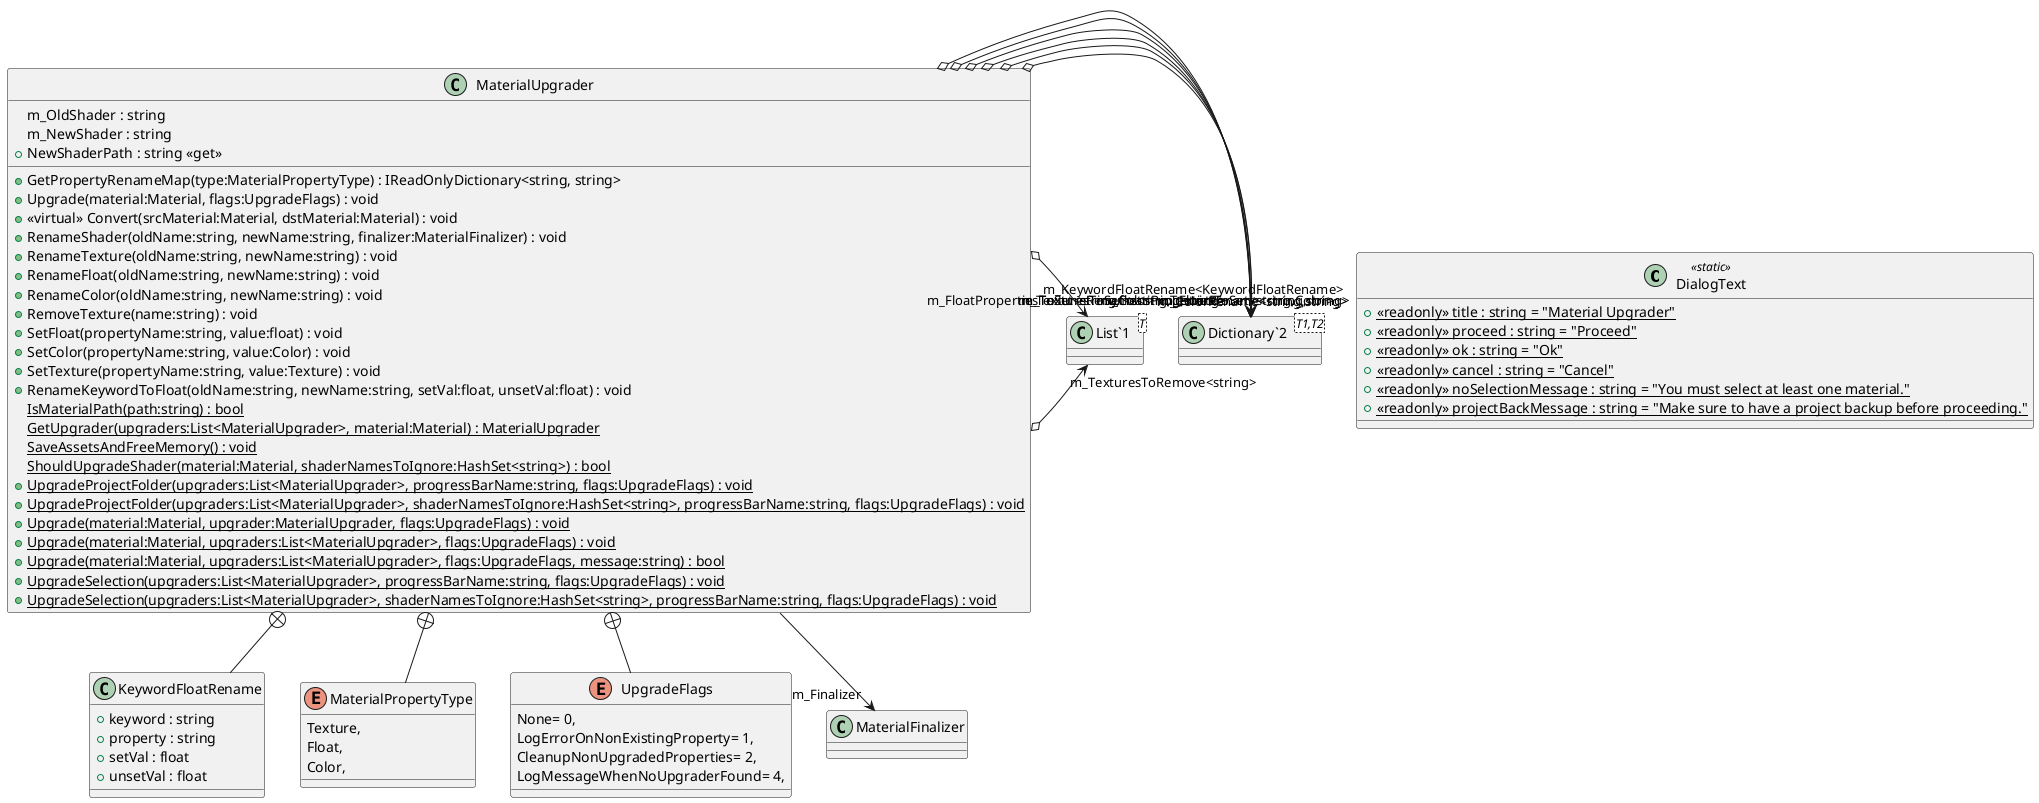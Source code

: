 @startuml
class DialogText <<static>> {
    + {static} <<readonly>> title : string = "Material Upgrader"
    + {static} <<readonly>> proceed : string = "Proceed"
    + {static} <<readonly>> ok : string = "Ok"
    + {static} <<readonly>> cancel : string = "Cancel"
    + {static} <<readonly>> noSelectionMessage : string = "You must select at least one material."
    + {static} <<readonly>> projectBackMessage : string = "Make sure to have a project backup before proceeding."
}
class MaterialUpgrader {
    m_OldShader : string
    m_NewShader : string
    + NewShaderPath : string <<get>>
    + GetPropertyRenameMap(type:MaterialPropertyType) : IReadOnlyDictionary<string, string>
    + Upgrade(material:Material, flags:UpgradeFlags) : void
    + <<virtual>> Convert(srcMaterial:Material, dstMaterial:Material) : void
    + RenameShader(oldName:string, newName:string, finalizer:MaterialFinalizer) : void
    + RenameTexture(oldName:string, newName:string) : void
    + RenameFloat(oldName:string, newName:string) : void
    + RenameColor(oldName:string, newName:string) : void
    + RemoveTexture(name:string) : void
    + SetFloat(propertyName:string, value:float) : void
    + SetColor(propertyName:string, value:Color) : void
    + SetTexture(propertyName:string, value:Texture) : void
    + RenameKeywordToFloat(oldName:string, newName:string, setVal:float, unsetVal:float) : void
    {static} IsMaterialPath(path:string) : bool
    {static} GetUpgrader(upgraders:List<MaterialUpgrader>, material:Material) : MaterialUpgrader
    {static} SaveAssetsAndFreeMemory() : void
    {static} ShouldUpgradeShader(material:Material, shaderNamesToIgnore:HashSet<string>) : bool
    + {static} UpgradeProjectFolder(upgraders:List<MaterialUpgrader>, progressBarName:string, flags:UpgradeFlags) : void
    + {static} UpgradeProjectFolder(upgraders:List<MaterialUpgrader>, shaderNamesToIgnore:HashSet<string>, progressBarName:string, flags:UpgradeFlags) : void
    + {static} Upgrade(material:Material, upgrader:MaterialUpgrader, flags:UpgradeFlags) : void
    + {static} Upgrade(material:Material, upgraders:List<MaterialUpgrader>, flags:UpgradeFlags) : void
    + {static} Upgrade(material:Material, upgraders:List<MaterialUpgrader>, flags:UpgradeFlags, message:string) : bool
    + {static} UpgradeSelection(upgraders:List<MaterialUpgrader>, progressBarName:string, flags:UpgradeFlags) : void
    + {static} UpgradeSelection(upgraders:List<MaterialUpgrader>, shaderNamesToIgnore:HashSet<string>, progressBarName:string, flags:UpgradeFlags) : void
}
class "Dictionary`2"<T1,T2> {
}
class "List`1"<T> {
}
class KeywordFloatRename {
    + keyword : string
    + property : string
    + setVal : float
    + unsetVal : float
}
enum MaterialPropertyType {
    Texture,
    Float,
    Color,
}
enum UpgradeFlags {
    None= 0,
    LogErrorOnNonExistingProperty= 1,
    CleanupNonUpgradedProperties= 2,
    LogMessageWhenNoUpgraderFound= 4,
}
MaterialUpgrader --> "m_Finalizer" MaterialFinalizer
MaterialUpgrader o-> "m_TextureRename<string,string>" "Dictionary`2"
MaterialUpgrader o-> "m_FloatRename<string,string>" "Dictionary`2"
MaterialUpgrader o-> "m_ColorRename<string,string>" "Dictionary`2"
MaterialUpgrader o-> "m_FloatPropertiesToSet<string,float>" "Dictionary`2"
MaterialUpgrader o-> "m_ColorPropertiesToSet<string,Color>" "Dictionary`2"
MaterialUpgrader o-> "m_TexturesToRemove<string>" "List`1"
MaterialUpgrader o-> "m_TexturesToSet<string,Texture>" "Dictionary`2"
MaterialUpgrader o-> "m_KeywordFloatRename<KeywordFloatRename>" "List`1"
MaterialUpgrader +-- KeywordFloatRename
MaterialUpgrader +-- MaterialPropertyType
MaterialUpgrader +-- UpgradeFlags
@enduml
